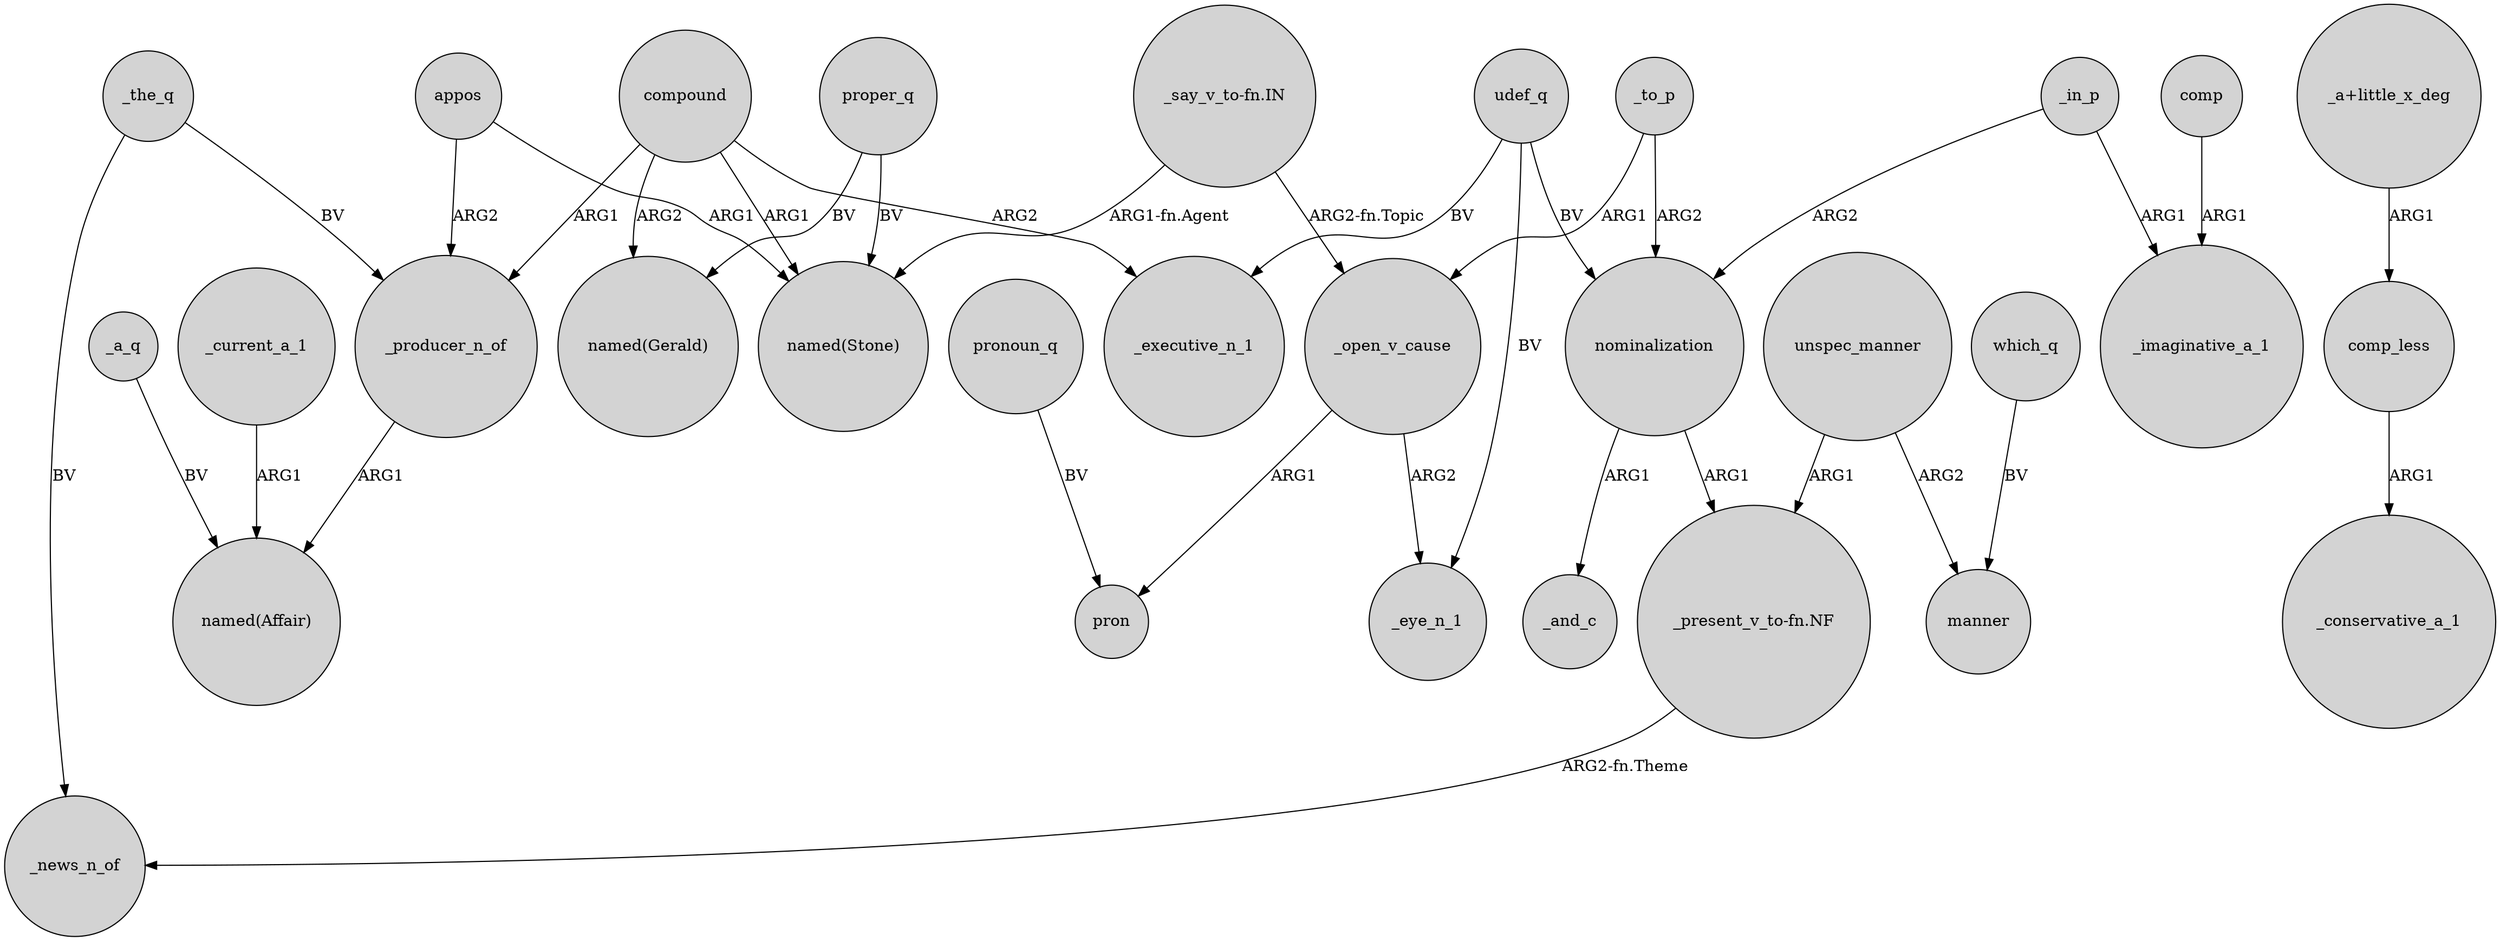 digraph {
	node [shape=circle style=filled]
	_the_q -> _producer_n_of [label=BV]
	compound -> _producer_n_of [label=ARG1]
	nominalization -> "_present_v_to-fn.NF" [label=ARG1]
	compound -> "named(Stone)" [label=ARG1]
	udef_q -> _executive_n_1 [label=BV]
	_producer_n_of -> "named(Affair)" [label=ARG1]
	nominalization -> _and_c [label=ARG1]
	_open_v_cause -> pron [label=ARG1]
	proper_q -> "named(Gerald)" [label=BV]
	comp -> _imaginative_a_1 [label=ARG1]
	which_q -> manner [label=BV]
	"_present_v_to-fn.NF" -> _news_n_of [label="ARG2-fn.Theme"]
	udef_q -> _eye_n_1 [label=BV]
	_open_v_cause -> _eye_n_1 [label=ARG2]
	_a_q -> "named(Affair)" [label=BV]
	_current_a_1 -> "named(Affair)" [label=ARG1]
	pronoun_q -> pron [label=BV]
	"_say_v_to-fn.IN" -> _open_v_cause [label="ARG2-fn.Topic"]
	_to_p -> nominalization [label=ARG2]
	compound -> "named(Gerald)" [label=ARG2]
	_in_p -> _imaginative_a_1 [label=ARG1]
	appos -> "named(Stone)" [label=ARG1]
	unspec_manner -> "_present_v_to-fn.NF" [label=ARG1]
	proper_q -> "named(Stone)" [label=BV]
	udef_q -> nominalization [label=BV]
	_the_q -> _news_n_of [label=BV]
	appos -> _producer_n_of [label=ARG2]
	"_a+little_x_deg" -> comp_less [label=ARG1]
	_in_p -> nominalization [label=ARG2]
	compound -> _executive_n_1 [label=ARG2]
	_to_p -> _open_v_cause [label=ARG1]
	comp_less -> _conservative_a_1 [label=ARG1]
	unspec_manner -> manner [label=ARG2]
	"_say_v_to-fn.IN" -> "named(Stone)" [label="ARG1-fn.Agent"]
}
